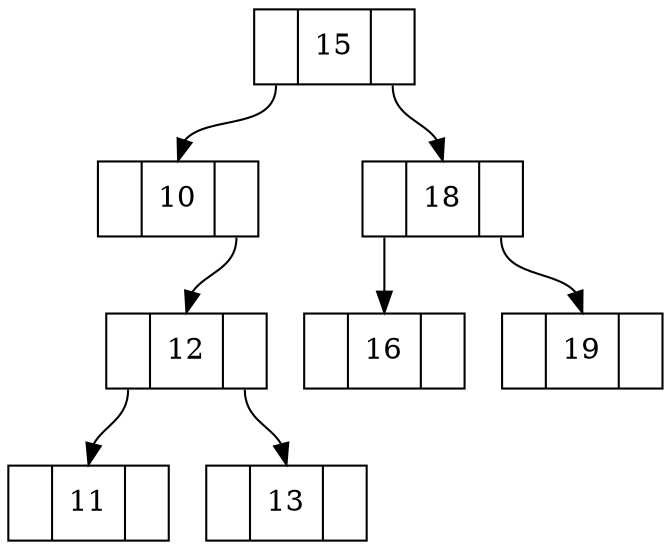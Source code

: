 digraph BST {
node [shape=record]
15[label="<L> |<D> 15|<R> "]
10[label="<L> |<D> 10|<R> "]
12[label="<L> |<D> 12|<R> "]
11[label="<L> |<D> 11|<R> "]
12:L -> 11:D
13[label="<L> |<D> 13|<R> "]
12:R -> 13:D
10:R -> 12:D
15:L -> 10:D
18[label="<L> |<D> 18|<R> "]
16[label="<L> |<D> 16|<R> "]
18:L -> 16:D
19[label="<L> |<D> 19|<R> "]
18:R -> 19:D
15:R -> 18:D
}

